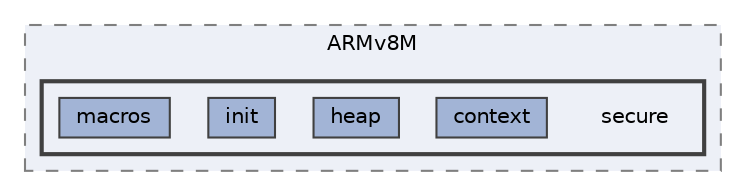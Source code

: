 digraph "D:/Projects/Raspberrypi_pico/pico_freertos_final/freertos_pico2/pico_freertos/FreeRTOS-Kernel/portable/ARMv8M/secure"
{
 // LATEX_PDF_SIZE
  bgcolor="transparent";
  edge [fontname=Helvetica,fontsize=10,labelfontname=Helvetica,labelfontsize=10];
  node [fontname=Helvetica,fontsize=10,shape=box,height=0.2,width=0.4];
  compound=true
  subgraph clusterdir_0af2c1184c4541279f0550d7cd6a5d75 {
    graph [ bgcolor="#edf0f7", pencolor="grey50", label="ARMv8M", fontname=Helvetica,fontsize=10 style="filled,dashed", URL="dir_0af2c1184c4541279f0550d7cd6a5d75.html",tooltip=""]
  subgraph clusterdir_bd0c2fd1853380551c6769b64d660369 {
    graph [ bgcolor="#edf0f7", pencolor="grey25", label="", fontname=Helvetica,fontsize=10 style="filled,bold", URL="dir_bd0c2fd1853380551c6769b64d660369.html",tooltip=""]
    dir_bd0c2fd1853380551c6769b64d660369 [shape=plaintext, label="secure"];
  dir_9be9b76499d700bb9e64141ef8e1f06e [label="context", fillcolor="#a2b4d6", color="grey25", style="filled", URL="dir_9be9b76499d700bb9e64141ef8e1f06e.html",tooltip=""];
  dir_aa69ad984ecb0b1c8480966bd016a436 [label="heap", fillcolor="#a2b4d6", color="grey25", style="filled", URL="dir_aa69ad984ecb0b1c8480966bd016a436.html",tooltip=""];
  dir_e29ebd9aee02aa5bdd6dfc3580b27d27 [label="init", fillcolor="#a2b4d6", color="grey25", style="filled", URL="dir_e29ebd9aee02aa5bdd6dfc3580b27d27.html",tooltip=""];
  dir_9a27c412c8d2f940b1955a324cbf3a77 [label="macros", fillcolor="#a2b4d6", color="grey25", style="filled", URL="dir_9a27c412c8d2f940b1955a324cbf3a77.html",tooltip=""];
  }
  }
}
